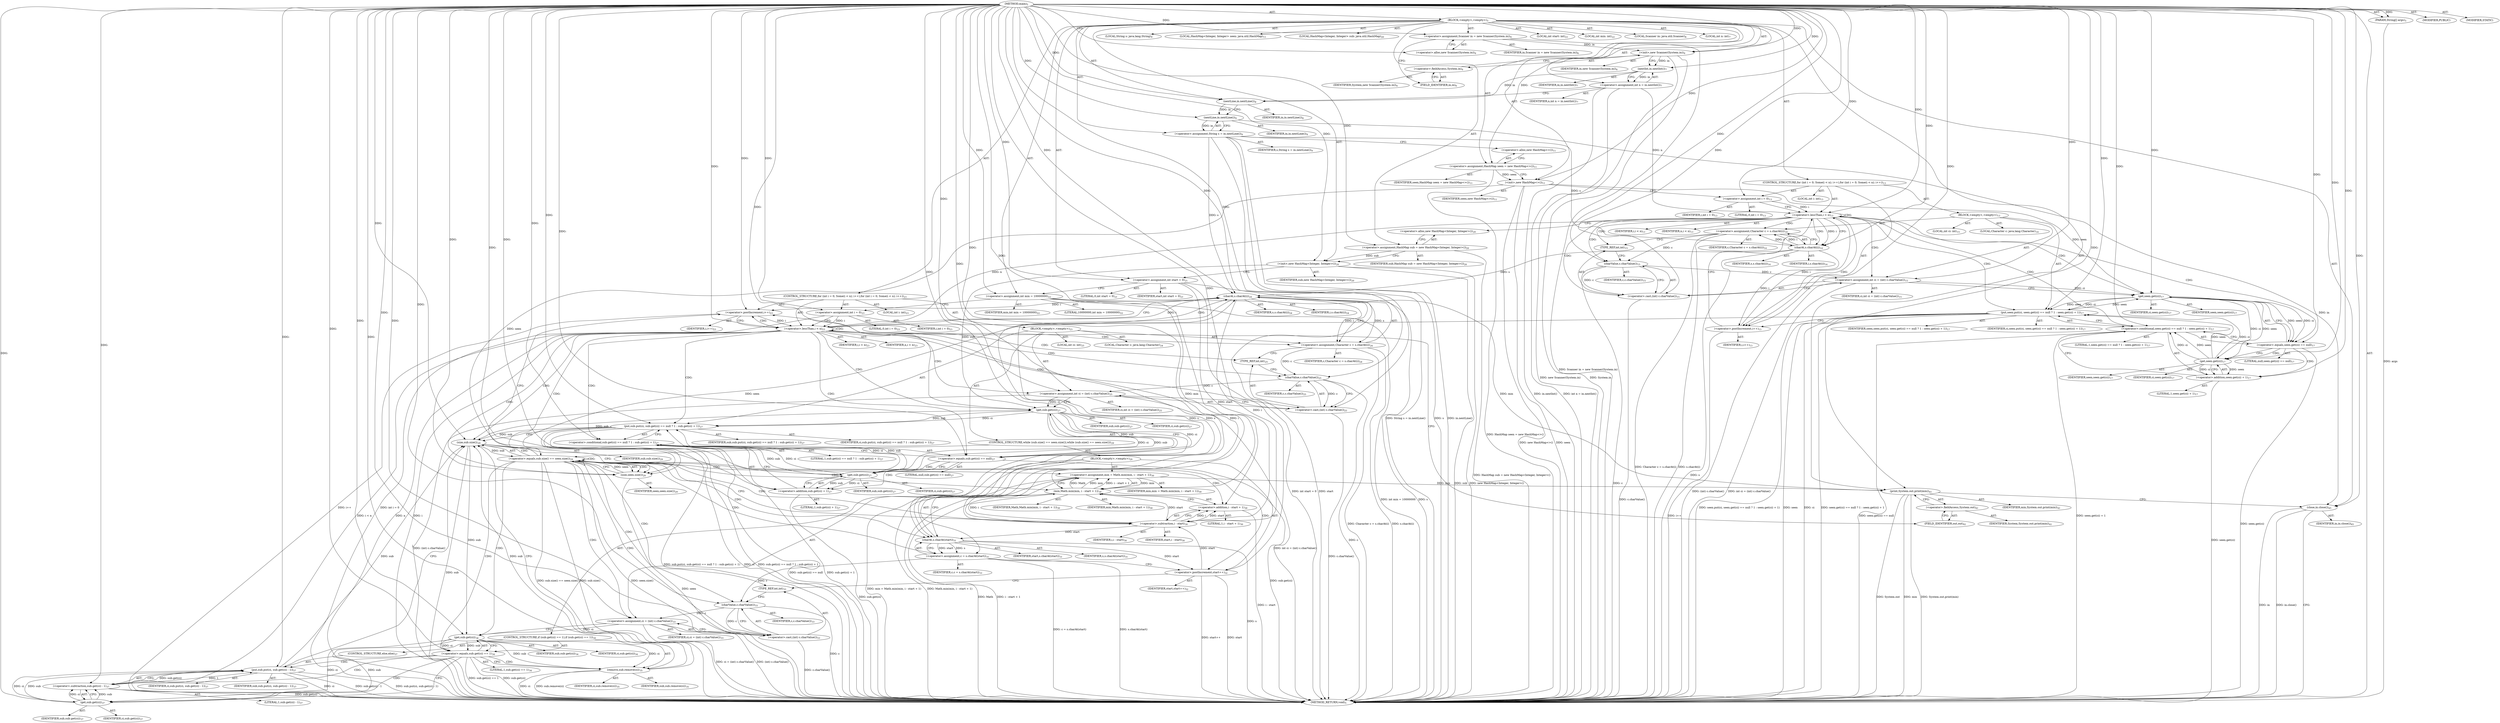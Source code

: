 digraph "main" {  
"23" [label = <(METHOD,main)<SUB>5</SUB>> ]
"24" [label = <(PARAM,String[] args)<SUB>5</SUB>> ]
"25" [label = <(BLOCK,&lt;empty&gt;,&lt;empty&gt;)<SUB>5</SUB>> ]
"4" [label = <(LOCAL,Scanner in: java.util.Scanner)<SUB>6</SUB>> ]
"26" [label = <(&lt;operator&gt;.assignment,Scanner in = new Scanner(System.in))<SUB>6</SUB>> ]
"27" [label = <(IDENTIFIER,in,Scanner in = new Scanner(System.in))<SUB>6</SUB>> ]
"28" [label = <(&lt;operator&gt;.alloc,new Scanner(System.in))<SUB>6</SUB>> ]
"29" [label = <(&lt;init&gt;,new Scanner(System.in))<SUB>6</SUB>> ]
"3" [label = <(IDENTIFIER,in,new Scanner(System.in))<SUB>6</SUB>> ]
"30" [label = <(&lt;operator&gt;.fieldAccess,System.in)<SUB>6</SUB>> ]
"31" [label = <(IDENTIFIER,System,new Scanner(System.in))<SUB>6</SUB>> ]
"32" [label = <(FIELD_IDENTIFIER,in,in)<SUB>6</SUB>> ]
"33" [label = <(LOCAL,int n: int)<SUB>7</SUB>> ]
"34" [label = <(&lt;operator&gt;.assignment,int n = in.nextInt())<SUB>7</SUB>> ]
"35" [label = <(IDENTIFIER,n,int n = in.nextInt())<SUB>7</SUB>> ]
"36" [label = <(nextInt,in.nextInt())<SUB>7</SUB>> ]
"37" [label = <(IDENTIFIER,in,in.nextInt())<SUB>7</SUB>> ]
"38" [label = <(nextLine,in.nextLine())<SUB>8</SUB>> ]
"39" [label = <(IDENTIFIER,in,in.nextLine())<SUB>8</SUB>> ]
"40" [label = <(LOCAL,String s: java.lang.String)<SUB>9</SUB>> ]
"41" [label = <(&lt;operator&gt;.assignment,String s = in.nextLine())<SUB>9</SUB>> ]
"42" [label = <(IDENTIFIER,s,String s = in.nextLine())<SUB>9</SUB>> ]
"43" [label = <(nextLine,in.nextLine())<SUB>9</SUB>> ]
"44" [label = <(IDENTIFIER,in,in.nextLine())<SUB>9</SUB>> ]
"6" [label = <(LOCAL,HashMap&lt;Integer, Integer&gt; seen: java.util.HashMap)<SUB>11</SUB>> ]
"45" [label = <(&lt;operator&gt;.assignment,HashMap seen = new HashMap&lt;&gt;())<SUB>11</SUB>> ]
"46" [label = <(IDENTIFIER,seen,HashMap seen = new HashMap&lt;&gt;())<SUB>11</SUB>> ]
"47" [label = <(&lt;operator&gt;.alloc,new HashMap&lt;&gt;())<SUB>11</SUB>> ]
"48" [label = <(&lt;init&gt;,new HashMap&lt;&gt;())<SUB>11</SUB>> ]
"5" [label = <(IDENTIFIER,seen,new HashMap&lt;&gt;())<SUB>11</SUB>> ]
"49" [label = <(CONTROL_STRUCTURE,for (int i = 0; Some(i &lt; n); i++),for (int i = 0; Some(i &lt; n); i++))<SUB>13</SUB>> ]
"50" [label = <(LOCAL,int i: int)<SUB>13</SUB>> ]
"51" [label = <(&lt;operator&gt;.assignment,int i = 0)<SUB>13</SUB>> ]
"52" [label = <(IDENTIFIER,i,int i = 0)<SUB>13</SUB>> ]
"53" [label = <(LITERAL,0,int i = 0)<SUB>13</SUB>> ]
"54" [label = <(&lt;operator&gt;.lessThan,i &lt; n)<SUB>13</SUB>> ]
"55" [label = <(IDENTIFIER,i,i &lt; n)<SUB>13</SUB>> ]
"56" [label = <(IDENTIFIER,n,i &lt; n)<SUB>13</SUB>> ]
"57" [label = <(&lt;operator&gt;.postIncrement,i++)<SUB>13</SUB>> ]
"58" [label = <(IDENTIFIER,i,i++)<SUB>13</SUB>> ]
"59" [label = <(BLOCK,&lt;empty&gt;,&lt;empty&gt;)<SUB>13</SUB>> ]
"60" [label = <(LOCAL,Character c: java.lang.Character)<SUB>14</SUB>> ]
"61" [label = <(&lt;operator&gt;.assignment,Character c = s.charAt(i))<SUB>14</SUB>> ]
"62" [label = <(IDENTIFIER,c,Character c = s.charAt(i))<SUB>14</SUB>> ]
"63" [label = <(charAt,s.charAt(i))<SUB>14</SUB>> ]
"64" [label = <(IDENTIFIER,s,s.charAt(i))<SUB>14</SUB>> ]
"65" [label = <(IDENTIFIER,i,s.charAt(i))<SUB>14</SUB>> ]
"66" [label = <(LOCAL,int ci: int)<SUB>15</SUB>> ]
"67" [label = <(&lt;operator&gt;.assignment,int ci = (int) c.charValue())<SUB>15</SUB>> ]
"68" [label = <(IDENTIFIER,ci,int ci = (int) c.charValue())<SUB>15</SUB>> ]
"69" [label = <(&lt;operator&gt;.cast,(int) c.charValue())<SUB>15</SUB>> ]
"70" [label = <(TYPE_REF,int,int)<SUB>15</SUB>> ]
"71" [label = <(charValue,c.charValue())<SUB>15</SUB>> ]
"72" [label = <(IDENTIFIER,c,c.charValue())<SUB>15</SUB>> ]
"73" [label = <(put,seen.put(ci, seen.get(ci) == null ? 1 : seen.get(ci) + 1))<SUB>17</SUB>> ]
"74" [label = <(IDENTIFIER,seen,seen.put(ci, seen.get(ci) == null ? 1 : seen.get(ci) + 1))<SUB>17</SUB>> ]
"75" [label = <(IDENTIFIER,ci,seen.put(ci, seen.get(ci) == null ? 1 : seen.get(ci) + 1))<SUB>17</SUB>> ]
"76" [label = <(&lt;operator&gt;.conditional,seen.get(ci) == null ? 1 : seen.get(ci) + 1)<SUB>17</SUB>> ]
"77" [label = <(&lt;operator&gt;.equals,seen.get(ci) == null)<SUB>17</SUB>> ]
"78" [label = <(get,seen.get(ci))<SUB>17</SUB>> ]
"79" [label = <(IDENTIFIER,seen,seen.get(ci))<SUB>17</SUB>> ]
"80" [label = <(IDENTIFIER,ci,seen.get(ci))<SUB>17</SUB>> ]
"81" [label = <(LITERAL,null,seen.get(ci) == null)<SUB>17</SUB>> ]
"82" [label = <(LITERAL,1,seen.get(ci) == null ? 1 : seen.get(ci) + 1)<SUB>17</SUB>> ]
"83" [label = <(&lt;operator&gt;.addition,seen.get(ci) + 1)<SUB>17</SUB>> ]
"84" [label = <(get,seen.get(ci))<SUB>17</SUB>> ]
"85" [label = <(IDENTIFIER,seen,seen.get(ci))<SUB>17</SUB>> ]
"86" [label = <(IDENTIFIER,ci,seen.get(ci))<SUB>17</SUB>> ]
"87" [label = <(LITERAL,1,seen.get(ci) + 1)<SUB>17</SUB>> ]
"8" [label = <(LOCAL,HashMap&lt;Integer, Integer&gt; sub: java.util.HashMap)<SUB>20</SUB>> ]
"88" [label = <(&lt;operator&gt;.assignment,HashMap sub = new HashMap&lt;Integer, Integer&gt;())<SUB>20</SUB>> ]
"89" [label = <(IDENTIFIER,sub,HashMap sub = new HashMap&lt;Integer, Integer&gt;())<SUB>20</SUB>> ]
"90" [label = <(&lt;operator&gt;.alloc,new HashMap&lt;Integer, Integer&gt;())<SUB>20</SUB>> ]
"91" [label = <(&lt;init&gt;,new HashMap&lt;Integer, Integer&gt;())<SUB>20</SUB>> ]
"7" [label = <(IDENTIFIER,sub,new HashMap&lt;Integer, Integer&gt;())<SUB>20</SUB>> ]
"92" [label = <(LOCAL,int start: int)<SUB>21</SUB>> ]
"93" [label = <(&lt;operator&gt;.assignment,int start = 0)<SUB>21</SUB>> ]
"94" [label = <(IDENTIFIER,start,int start = 0)<SUB>21</SUB>> ]
"95" [label = <(LITERAL,0,int start = 0)<SUB>21</SUB>> ]
"96" [label = <(LOCAL,int min: int)<SUB>22</SUB>> ]
"97" [label = <(&lt;operator&gt;.assignment,int min = 10000000)<SUB>22</SUB>> ]
"98" [label = <(IDENTIFIER,min,int min = 10000000)<SUB>22</SUB>> ]
"99" [label = <(LITERAL,10000000,int min = 10000000)<SUB>22</SUB>> ]
"100" [label = <(CONTROL_STRUCTURE,for (int i = 0; Some(i &lt; n); i++),for (int i = 0; Some(i &lt; n); i++))<SUB>23</SUB>> ]
"101" [label = <(LOCAL,int i: int)<SUB>23</SUB>> ]
"102" [label = <(&lt;operator&gt;.assignment,int i = 0)<SUB>23</SUB>> ]
"103" [label = <(IDENTIFIER,i,int i = 0)<SUB>23</SUB>> ]
"104" [label = <(LITERAL,0,int i = 0)<SUB>23</SUB>> ]
"105" [label = <(&lt;operator&gt;.lessThan,i &lt; n)<SUB>23</SUB>> ]
"106" [label = <(IDENTIFIER,i,i &lt; n)<SUB>23</SUB>> ]
"107" [label = <(IDENTIFIER,n,i &lt; n)<SUB>23</SUB>> ]
"108" [label = <(&lt;operator&gt;.postIncrement,i++)<SUB>23</SUB>> ]
"109" [label = <(IDENTIFIER,i,i++)<SUB>23</SUB>> ]
"110" [label = <(BLOCK,&lt;empty&gt;,&lt;empty&gt;)<SUB>23</SUB>> ]
"111" [label = <(LOCAL,Character c: java.lang.Character)<SUB>24</SUB>> ]
"112" [label = <(&lt;operator&gt;.assignment,Character c = s.charAt(i))<SUB>24</SUB>> ]
"113" [label = <(IDENTIFIER,c,Character c = s.charAt(i))<SUB>24</SUB>> ]
"114" [label = <(charAt,s.charAt(i))<SUB>24</SUB>> ]
"115" [label = <(IDENTIFIER,s,s.charAt(i))<SUB>24</SUB>> ]
"116" [label = <(IDENTIFIER,i,s.charAt(i))<SUB>24</SUB>> ]
"117" [label = <(LOCAL,int ci: int)<SUB>25</SUB>> ]
"118" [label = <(&lt;operator&gt;.assignment,int ci = (int) c.charValue())<SUB>25</SUB>> ]
"119" [label = <(IDENTIFIER,ci,int ci = (int) c.charValue())<SUB>25</SUB>> ]
"120" [label = <(&lt;operator&gt;.cast,(int) c.charValue())<SUB>25</SUB>> ]
"121" [label = <(TYPE_REF,int,int)<SUB>25</SUB>> ]
"122" [label = <(charValue,c.charValue())<SUB>25</SUB>> ]
"123" [label = <(IDENTIFIER,c,c.charValue())<SUB>25</SUB>> ]
"124" [label = <(put,sub.put(ci, sub.get(ci) == null ? 1 : sub.get(ci) + 1))<SUB>27</SUB>> ]
"125" [label = <(IDENTIFIER,sub,sub.put(ci, sub.get(ci) == null ? 1 : sub.get(ci) + 1))<SUB>27</SUB>> ]
"126" [label = <(IDENTIFIER,ci,sub.put(ci, sub.get(ci) == null ? 1 : sub.get(ci) + 1))<SUB>27</SUB>> ]
"127" [label = <(&lt;operator&gt;.conditional,sub.get(ci) == null ? 1 : sub.get(ci) + 1)<SUB>27</SUB>> ]
"128" [label = <(&lt;operator&gt;.equals,sub.get(ci) == null)<SUB>27</SUB>> ]
"129" [label = <(get,sub.get(ci))<SUB>27</SUB>> ]
"130" [label = <(IDENTIFIER,sub,sub.get(ci))<SUB>27</SUB>> ]
"131" [label = <(IDENTIFIER,ci,sub.get(ci))<SUB>27</SUB>> ]
"132" [label = <(LITERAL,null,sub.get(ci) == null)<SUB>27</SUB>> ]
"133" [label = <(LITERAL,1,sub.get(ci) == null ? 1 : sub.get(ci) + 1)<SUB>27</SUB>> ]
"134" [label = <(&lt;operator&gt;.addition,sub.get(ci) + 1)<SUB>27</SUB>> ]
"135" [label = <(get,sub.get(ci))<SUB>27</SUB>> ]
"136" [label = <(IDENTIFIER,sub,sub.get(ci))<SUB>27</SUB>> ]
"137" [label = <(IDENTIFIER,ci,sub.get(ci))<SUB>27</SUB>> ]
"138" [label = <(LITERAL,1,sub.get(ci) + 1)<SUB>27</SUB>> ]
"139" [label = <(CONTROL_STRUCTURE,while (sub.size() == seen.size()),while (sub.size() == seen.size()))<SUB>29</SUB>> ]
"140" [label = <(&lt;operator&gt;.equals,sub.size() == seen.size())<SUB>29</SUB>> ]
"141" [label = <(size,sub.size())<SUB>29</SUB>> ]
"142" [label = <(IDENTIFIER,sub,sub.size())<SUB>29</SUB>> ]
"143" [label = <(size,seen.size())<SUB>29</SUB>> ]
"144" [label = <(IDENTIFIER,seen,seen.size())<SUB>29</SUB>> ]
"145" [label = <(BLOCK,&lt;empty&gt;,&lt;empty&gt;)<SUB>29</SUB>> ]
"146" [label = <(&lt;operator&gt;.assignment,min = Math.min(min, i - start + 1))<SUB>30</SUB>> ]
"147" [label = <(IDENTIFIER,min,min = Math.min(min, i - start + 1))<SUB>30</SUB>> ]
"148" [label = <(min,Math.min(min, i - start + 1))<SUB>30</SUB>> ]
"149" [label = <(IDENTIFIER,Math,Math.min(min, i - start + 1))<SUB>30</SUB>> ]
"150" [label = <(IDENTIFIER,min,Math.min(min, i - start + 1))<SUB>30</SUB>> ]
"151" [label = <(&lt;operator&gt;.addition,i - start + 1)<SUB>30</SUB>> ]
"152" [label = <(&lt;operator&gt;.subtraction,i - start)<SUB>30</SUB>> ]
"153" [label = <(IDENTIFIER,i,i - start)<SUB>30</SUB>> ]
"154" [label = <(IDENTIFIER,start,i - start)<SUB>30</SUB>> ]
"155" [label = <(LITERAL,1,i - start + 1)<SUB>30</SUB>> ]
"156" [label = <(&lt;operator&gt;.assignment,c = s.charAt(start))<SUB>31</SUB>> ]
"157" [label = <(IDENTIFIER,c,c = s.charAt(start))<SUB>31</SUB>> ]
"158" [label = <(charAt,s.charAt(start))<SUB>31</SUB>> ]
"159" [label = <(IDENTIFIER,s,s.charAt(start))<SUB>31</SUB>> ]
"160" [label = <(IDENTIFIER,start,s.charAt(start))<SUB>31</SUB>> ]
"161" [label = <(&lt;operator&gt;.postIncrement,start++)<SUB>32</SUB>> ]
"162" [label = <(IDENTIFIER,start,start++)<SUB>32</SUB>> ]
"163" [label = <(&lt;operator&gt;.assignment,ci = (int) c.charValue())<SUB>33</SUB>> ]
"164" [label = <(IDENTIFIER,ci,ci = (int) c.charValue())<SUB>33</SUB>> ]
"165" [label = <(&lt;operator&gt;.cast,(int) c.charValue())<SUB>33</SUB>> ]
"166" [label = <(TYPE_REF,int,int)<SUB>33</SUB>> ]
"167" [label = <(charValue,c.charValue())<SUB>33</SUB>> ]
"168" [label = <(IDENTIFIER,c,c.charValue())<SUB>33</SUB>> ]
"169" [label = <(CONTROL_STRUCTURE,if (sub.get(ci) == 1),if (sub.get(ci) == 1))<SUB>34</SUB>> ]
"170" [label = <(&lt;operator&gt;.equals,sub.get(ci) == 1)<SUB>34</SUB>> ]
"171" [label = <(get,sub.get(ci))<SUB>34</SUB>> ]
"172" [label = <(IDENTIFIER,sub,sub.get(ci))<SUB>34</SUB>> ]
"173" [label = <(IDENTIFIER,ci,sub.get(ci))<SUB>34</SUB>> ]
"174" [label = <(LITERAL,1,sub.get(ci) == 1)<SUB>34</SUB>> ]
"175" [label = <(remove,sub.remove(ci))<SUB>35</SUB>> ]
"176" [label = <(IDENTIFIER,sub,sub.remove(ci))<SUB>35</SUB>> ]
"177" [label = <(IDENTIFIER,ci,sub.remove(ci))<SUB>35</SUB>> ]
"178" [label = <(CONTROL_STRUCTURE,else,else)<SUB>37</SUB>> ]
"179" [label = <(put,sub.put(ci, sub.get(ci) - 1))<SUB>37</SUB>> ]
"180" [label = <(IDENTIFIER,sub,sub.put(ci, sub.get(ci) - 1))<SUB>37</SUB>> ]
"181" [label = <(IDENTIFIER,ci,sub.put(ci, sub.get(ci) - 1))<SUB>37</SUB>> ]
"182" [label = <(&lt;operator&gt;.subtraction,sub.get(ci) - 1)<SUB>37</SUB>> ]
"183" [label = <(get,sub.get(ci))<SUB>37</SUB>> ]
"184" [label = <(IDENTIFIER,sub,sub.get(ci))<SUB>37</SUB>> ]
"185" [label = <(IDENTIFIER,ci,sub.get(ci))<SUB>37</SUB>> ]
"186" [label = <(LITERAL,1,sub.get(ci) - 1)<SUB>37</SUB>> ]
"187" [label = <(print,System.out.print(min))<SUB>41</SUB>> ]
"188" [label = <(&lt;operator&gt;.fieldAccess,System.out)<SUB>41</SUB>> ]
"189" [label = <(IDENTIFIER,System,System.out.print(min))<SUB>41</SUB>> ]
"190" [label = <(FIELD_IDENTIFIER,out,out)<SUB>41</SUB>> ]
"191" [label = <(IDENTIFIER,min,System.out.print(min))<SUB>41</SUB>> ]
"192" [label = <(close,in.close())<SUB>45</SUB>> ]
"193" [label = <(IDENTIFIER,in,in.close())<SUB>45</SUB>> ]
"194" [label = <(MODIFIER,PUBLIC)> ]
"195" [label = <(MODIFIER,STATIC)> ]
"196" [label = <(METHOD_RETURN,void)<SUB>5</SUB>> ]
  "23" -> "24"  [ label = "AST: "] 
  "23" -> "25"  [ label = "AST: "] 
  "23" -> "194"  [ label = "AST: "] 
  "23" -> "195"  [ label = "AST: "] 
  "23" -> "196"  [ label = "AST: "] 
  "25" -> "4"  [ label = "AST: "] 
  "25" -> "26"  [ label = "AST: "] 
  "25" -> "29"  [ label = "AST: "] 
  "25" -> "33"  [ label = "AST: "] 
  "25" -> "34"  [ label = "AST: "] 
  "25" -> "38"  [ label = "AST: "] 
  "25" -> "40"  [ label = "AST: "] 
  "25" -> "41"  [ label = "AST: "] 
  "25" -> "6"  [ label = "AST: "] 
  "25" -> "45"  [ label = "AST: "] 
  "25" -> "48"  [ label = "AST: "] 
  "25" -> "49"  [ label = "AST: "] 
  "25" -> "8"  [ label = "AST: "] 
  "25" -> "88"  [ label = "AST: "] 
  "25" -> "91"  [ label = "AST: "] 
  "25" -> "92"  [ label = "AST: "] 
  "25" -> "93"  [ label = "AST: "] 
  "25" -> "96"  [ label = "AST: "] 
  "25" -> "97"  [ label = "AST: "] 
  "25" -> "100"  [ label = "AST: "] 
  "25" -> "187"  [ label = "AST: "] 
  "25" -> "192"  [ label = "AST: "] 
  "26" -> "27"  [ label = "AST: "] 
  "26" -> "28"  [ label = "AST: "] 
  "29" -> "3"  [ label = "AST: "] 
  "29" -> "30"  [ label = "AST: "] 
  "30" -> "31"  [ label = "AST: "] 
  "30" -> "32"  [ label = "AST: "] 
  "34" -> "35"  [ label = "AST: "] 
  "34" -> "36"  [ label = "AST: "] 
  "36" -> "37"  [ label = "AST: "] 
  "38" -> "39"  [ label = "AST: "] 
  "41" -> "42"  [ label = "AST: "] 
  "41" -> "43"  [ label = "AST: "] 
  "43" -> "44"  [ label = "AST: "] 
  "45" -> "46"  [ label = "AST: "] 
  "45" -> "47"  [ label = "AST: "] 
  "48" -> "5"  [ label = "AST: "] 
  "49" -> "50"  [ label = "AST: "] 
  "49" -> "51"  [ label = "AST: "] 
  "49" -> "54"  [ label = "AST: "] 
  "49" -> "57"  [ label = "AST: "] 
  "49" -> "59"  [ label = "AST: "] 
  "51" -> "52"  [ label = "AST: "] 
  "51" -> "53"  [ label = "AST: "] 
  "54" -> "55"  [ label = "AST: "] 
  "54" -> "56"  [ label = "AST: "] 
  "57" -> "58"  [ label = "AST: "] 
  "59" -> "60"  [ label = "AST: "] 
  "59" -> "61"  [ label = "AST: "] 
  "59" -> "66"  [ label = "AST: "] 
  "59" -> "67"  [ label = "AST: "] 
  "59" -> "73"  [ label = "AST: "] 
  "61" -> "62"  [ label = "AST: "] 
  "61" -> "63"  [ label = "AST: "] 
  "63" -> "64"  [ label = "AST: "] 
  "63" -> "65"  [ label = "AST: "] 
  "67" -> "68"  [ label = "AST: "] 
  "67" -> "69"  [ label = "AST: "] 
  "69" -> "70"  [ label = "AST: "] 
  "69" -> "71"  [ label = "AST: "] 
  "71" -> "72"  [ label = "AST: "] 
  "73" -> "74"  [ label = "AST: "] 
  "73" -> "75"  [ label = "AST: "] 
  "73" -> "76"  [ label = "AST: "] 
  "76" -> "77"  [ label = "AST: "] 
  "76" -> "82"  [ label = "AST: "] 
  "76" -> "83"  [ label = "AST: "] 
  "77" -> "78"  [ label = "AST: "] 
  "77" -> "81"  [ label = "AST: "] 
  "78" -> "79"  [ label = "AST: "] 
  "78" -> "80"  [ label = "AST: "] 
  "83" -> "84"  [ label = "AST: "] 
  "83" -> "87"  [ label = "AST: "] 
  "84" -> "85"  [ label = "AST: "] 
  "84" -> "86"  [ label = "AST: "] 
  "88" -> "89"  [ label = "AST: "] 
  "88" -> "90"  [ label = "AST: "] 
  "91" -> "7"  [ label = "AST: "] 
  "93" -> "94"  [ label = "AST: "] 
  "93" -> "95"  [ label = "AST: "] 
  "97" -> "98"  [ label = "AST: "] 
  "97" -> "99"  [ label = "AST: "] 
  "100" -> "101"  [ label = "AST: "] 
  "100" -> "102"  [ label = "AST: "] 
  "100" -> "105"  [ label = "AST: "] 
  "100" -> "108"  [ label = "AST: "] 
  "100" -> "110"  [ label = "AST: "] 
  "102" -> "103"  [ label = "AST: "] 
  "102" -> "104"  [ label = "AST: "] 
  "105" -> "106"  [ label = "AST: "] 
  "105" -> "107"  [ label = "AST: "] 
  "108" -> "109"  [ label = "AST: "] 
  "110" -> "111"  [ label = "AST: "] 
  "110" -> "112"  [ label = "AST: "] 
  "110" -> "117"  [ label = "AST: "] 
  "110" -> "118"  [ label = "AST: "] 
  "110" -> "124"  [ label = "AST: "] 
  "110" -> "139"  [ label = "AST: "] 
  "112" -> "113"  [ label = "AST: "] 
  "112" -> "114"  [ label = "AST: "] 
  "114" -> "115"  [ label = "AST: "] 
  "114" -> "116"  [ label = "AST: "] 
  "118" -> "119"  [ label = "AST: "] 
  "118" -> "120"  [ label = "AST: "] 
  "120" -> "121"  [ label = "AST: "] 
  "120" -> "122"  [ label = "AST: "] 
  "122" -> "123"  [ label = "AST: "] 
  "124" -> "125"  [ label = "AST: "] 
  "124" -> "126"  [ label = "AST: "] 
  "124" -> "127"  [ label = "AST: "] 
  "127" -> "128"  [ label = "AST: "] 
  "127" -> "133"  [ label = "AST: "] 
  "127" -> "134"  [ label = "AST: "] 
  "128" -> "129"  [ label = "AST: "] 
  "128" -> "132"  [ label = "AST: "] 
  "129" -> "130"  [ label = "AST: "] 
  "129" -> "131"  [ label = "AST: "] 
  "134" -> "135"  [ label = "AST: "] 
  "134" -> "138"  [ label = "AST: "] 
  "135" -> "136"  [ label = "AST: "] 
  "135" -> "137"  [ label = "AST: "] 
  "139" -> "140"  [ label = "AST: "] 
  "139" -> "145"  [ label = "AST: "] 
  "140" -> "141"  [ label = "AST: "] 
  "140" -> "143"  [ label = "AST: "] 
  "141" -> "142"  [ label = "AST: "] 
  "143" -> "144"  [ label = "AST: "] 
  "145" -> "146"  [ label = "AST: "] 
  "145" -> "156"  [ label = "AST: "] 
  "145" -> "161"  [ label = "AST: "] 
  "145" -> "163"  [ label = "AST: "] 
  "145" -> "169"  [ label = "AST: "] 
  "146" -> "147"  [ label = "AST: "] 
  "146" -> "148"  [ label = "AST: "] 
  "148" -> "149"  [ label = "AST: "] 
  "148" -> "150"  [ label = "AST: "] 
  "148" -> "151"  [ label = "AST: "] 
  "151" -> "152"  [ label = "AST: "] 
  "151" -> "155"  [ label = "AST: "] 
  "152" -> "153"  [ label = "AST: "] 
  "152" -> "154"  [ label = "AST: "] 
  "156" -> "157"  [ label = "AST: "] 
  "156" -> "158"  [ label = "AST: "] 
  "158" -> "159"  [ label = "AST: "] 
  "158" -> "160"  [ label = "AST: "] 
  "161" -> "162"  [ label = "AST: "] 
  "163" -> "164"  [ label = "AST: "] 
  "163" -> "165"  [ label = "AST: "] 
  "165" -> "166"  [ label = "AST: "] 
  "165" -> "167"  [ label = "AST: "] 
  "167" -> "168"  [ label = "AST: "] 
  "169" -> "170"  [ label = "AST: "] 
  "169" -> "175"  [ label = "AST: "] 
  "169" -> "178"  [ label = "AST: "] 
  "170" -> "171"  [ label = "AST: "] 
  "170" -> "174"  [ label = "AST: "] 
  "171" -> "172"  [ label = "AST: "] 
  "171" -> "173"  [ label = "AST: "] 
  "175" -> "176"  [ label = "AST: "] 
  "175" -> "177"  [ label = "AST: "] 
  "178" -> "179"  [ label = "AST: "] 
  "179" -> "180"  [ label = "AST: "] 
  "179" -> "181"  [ label = "AST: "] 
  "179" -> "182"  [ label = "AST: "] 
  "182" -> "183"  [ label = "AST: "] 
  "182" -> "186"  [ label = "AST: "] 
  "183" -> "184"  [ label = "AST: "] 
  "183" -> "185"  [ label = "AST: "] 
  "187" -> "188"  [ label = "AST: "] 
  "187" -> "191"  [ label = "AST: "] 
  "188" -> "189"  [ label = "AST: "] 
  "188" -> "190"  [ label = "AST: "] 
  "192" -> "193"  [ label = "AST: "] 
  "26" -> "32"  [ label = "CFG: "] 
  "29" -> "36"  [ label = "CFG: "] 
  "34" -> "38"  [ label = "CFG: "] 
  "38" -> "43"  [ label = "CFG: "] 
  "41" -> "47"  [ label = "CFG: "] 
  "45" -> "48"  [ label = "CFG: "] 
  "48" -> "51"  [ label = "CFG: "] 
  "88" -> "91"  [ label = "CFG: "] 
  "91" -> "93"  [ label = "CFG: "] 
  "93" -> "97"  [ label = "CFG: "] 
  "97" -> "102"  [ label = "CFG: "] 
  "187" -> "192"  [ label = "CFG: "] 
  "192" -> "196"  [ label = "CFG: "] 
  "28" -> "26"  [ label = "CFG: "] 
  "30" -> "29"  [ label = "CFG: "] 
  "36" -> "34"  [ label = "CFG: "] 
  "43" -> "41"  [ label = "CFG: "] 
  "47" -> "45"  [ label = "CFG: "] 
  "51" -> "54"  [ label = "CFG: "] 
  "54" -> "63"  [ label = "CFG: "] 
  "54" -> "90"  [ label = "CFG: "] 
  "57" -> "54"  [ label = "CFG: "] 
  "90" -> "88"  [ label = "CFG: "] 
  "102" -> "105"  [ label = "CFG: "] 
  "105" -> "114"  [ label = "CFG: "] 
  "105" -> "190"  [ label = "CFG: "] 
  "108" -> "105"  [ label = "CFG: "] 
  "188" -> "187"  [ label = "CFG: "] 
  "32" -> "30"  [ label = "CFG: "] 
  "61" -> "70"  [ label = "CFG: "] 
  "67" -> "78"  [ label = "CFG: "] 
  "73" -> "57"  [ label = "CFG: "] 
  "112" -> "121"  [ label = "CFG: "] 
  "118" -> "129"  [ label = "CFG: "] 
  "124" -> "141"  [ label = "CFG: "] 
  "190" -> "188"  [ label = "CFG: "] 
  "63" -> "61"  [ label = "CFG: "] 
  "69" -> "67"  [ label = "CFG: "] 
  "76" -> "73"  [ label = "CFG: "] 
  "114" -> "112"  [ label = "CFG: "] 
  "120" -> "118"  [ label = "CFG: "] 
  "127" -> "124"  [ label = "CFG: "] 
  "140" -> "152"  [ label = "CFG: "] 
  "140" -> "108"  [ label = "CFG: "] 
  "70" -> "71"  [ label = "CFG: "] 
  "71" -> "69"  [ label = "CFG: "] 
  "77" -> "76"  [ label = "CFG: "] 
  "77" -> "84"  [ label = "CFG: "] 
  "83" -> "76"  [ label = "CFG: "] 
  "121" -> "122"  [ label = "CFG: "] 
  "122" -> "120"  [ label = "CFG: "] 
  "128" -> "127"  [ label = "CFG: "] 
  "128" -> "135"  [ label = "CFG: "] 
  "134" -> "127"  [ label = "CFG: "] 
  "141" -> "143"  [ label = "CFG: "] 
  "143" -> "140"  [ label = "CFG: "] 
  "146" -> "158"  [ label = "CFG: "] 
  "156" -> "161"  [ label = "CFG: "] 
  "161" -> "166"  [ label = "CFG: "] 
  "163" -> "171"  [ label = "CFG: "] 
  "78" -> "77"  [ label = "CFG: "] 
  "84" -> "83"  [ label = "CFG: "] 
  "129" -> "128"  [ label = "CFG: "] 
  "135" -> "134"  [ label = "CFG: "] 
  "148" -> "146"  [ label = "CFG: "] 
  "158" -> "156"  [ label = "CFG: "] 
  "165" -> "163"  [ label = "CFG: "] 
  "170" -> "175"  [ label = "CFG: "] 
  "170" -> "183"  [ label = "CFG: "] 
  "175" -> "141"  [ label = "CFG: "] 
  "151" -> "148"  [ label = "CFG: "] 
  "166" -> "167"  [ label = "CFG: "] 
  "167" -> "165"  [ label = "CFG: "] 
  "171" -> "170"  [ label = "CFG: "] 
  "179" -> "141"  [ label = "CFG: "] 
  "152" -> "151"  [ label = "CFG: "] 
  "182" -> "179"  [ label = "CFG: "] 
  "183" -> "182"  [ label = "CFG: "] 
  "23" -> "28"  [ label = "CFG: "] 
  "24" -> "196"  [ label = "DDG: args"] 
  "26" -> "196"  [ label = "DDG: Scanner in = new Scanner(System.in)"] 
  "29" -> "196"  [ label = "DDG: System.in"] 
  "29" -> "196"  [ label = "DDG: new Scanner(System.in)"] 
  "34" -> "196"  [ label = "DDG: in.nextInt()"] 
  "34" -> "196"  [ label = "DDG: int n = in.nextInt()"] 
  "41" -> "196"  [ label = "DDG: s"] 
  "41" -> "196"  [ label = "DDG: in.nextLine()"] 
  "41" -> "196"  [ label = "DDG: String s = in.nextLine()"] 
  "45" -> "196"  [ label = "DDG: HashMap seen = new HashMap&lt;&gt;()"] 
  "48" -> "196"  [ label = "DDG: seen"] 
  "48" -> "196"  [ label = "DDG: new HashMap&lt;&gt;()"] 
  "88" -> "196"  [ label = "DDG: HashMap sub = new HashMap&lt;Integer, Integer&gt;()"] 
  "91" -> "196"  [ label = "DDG: sub"] 
  "91" -> "196"  [ label = "DDG: new HashMap&lt;Integer, Integer&gt;()"] 
  "93" -> "196"  [ label = "DDG: start"] 
  "93" -> "196"  [ label = "DDG: int start = 0"] 
  "97" -> "196"  [ label = "DDG: int min = 10000000"] 
  "102" -> "196"  [ label = "DDG: int i = 0"] 
  "105" -> "196"  [ label = "DDG: i"] 
  "105" -> "196"  [ label = "DDG: n"] 
  "105" -> "196"  [ label = "DDG: i &lt; n"] 
  "187" -> "196"  [ label = "DDG: System.out"] 
  "187" -> "196"  [ label = "DDG: min"] 
  "187" -> "196"  [ label = "DDG: System.out.print(min)"] 
  "192" -> "196"  [ label = "DDG: in"] 
  "192" -> "196"  [ label = "DDG: in.close()"] 
  "114" -> "196"  [ label = "DDG: s"] 
  "112" -> "196"  [ label = "DDG: s.charAt(i)"] 
  "112" -> "196"  [ label = "DDG: Character c = s.charAt(i)"] 
  "122" -> "196"  [ label = "DDG: c"] 
  "120" -> "196"  [ label = "DDG: c.charValue()"] 
  "118" -> "196"  [ label = "DDG: (int) c.charValue()"] 
  "118" -> "196"  [ label = "DDG: int ci = (int) c.charValue()"] 
  "124" -> "196"  [ label = "DDG: ci"] 
  "128" -> "196"  [ label = "DDG: sub.get(ci)"] 
  "127" -> "196"  [ label = "DDG: sub.get(ci) == null"] 
  "134" -> "196"  [ label = "DDG: sub.get(ci)"] 
  "127" -> "196"  [ label = "DDG: sub.get(ci) + 1"] 
  "124" -> "196"  [ label = "DDG: sub.get(ci) == null ? 1 : sub.get(ci) + 1"] 
  "124" -> "196"  [ label = "DDG: sub.put(ci, sub.get(ci) == null ? 1 : sub.get(ci) + 1)"] 
  "141" -> "196"  [ label = "DDG: sub"] 
  "140" -> "196"  [ label = "DDG: sub.size()"] 
  "143" -> "196"  [ label = "DDG: seen"] 
  "140" -> "196"  [ label = "DDG: seen.size()"] 
  "140" -> "196"  [ label = "DDG: sub.size() == seen.size()"] 
  "108" -> "196"  [ label = "DDG: i++"] 
  "151" -> "196"  [ label = "DDG: i - start"] 
  "148" -> "196"  [ label = "DDG: i - start + 1"] 
  "146" -> "196"  [ label = "DDG: Math.min(min, i - start + 1)"] 
  "146" -> "196"  [ label = "DDG: min = Math.min(min, i - start + 1)"] 
  "158" -> "196"  [ label = "DDG: s"] 
  "156" -> "196"  [ label = "DDG: s.charAt(start)"] 
  "156" -> "196"  [ label = "DDG: c = s.charAt(start)"] 
  "161" -> "196"  [ label = "DDG: start"] 
  "161" -> "196"  [ label = "DDG: start++"] 
  "167" -> "196"  [ label = "DDG: c"] 
  "165" -> "196"  [ label = "DDG: c.charValue()"] 
  "163" -> "196"  [ label = "DDG: (int) c.charValue()"] 
  "163" -> "196"  [ label = "DDG: ci = (int) c.charValue()"] 
  "170" -> "196"  [ label = "DDG: sub.get(ci)"] 
  "170" -> "196"  [ label = "DDG: sub.get(ci) == 1"] 
  "179" -> "196"  [ label = "DDG: ci"] 
  "182" -> "196"  [ label = "DDG: sub.get(ci)"] 
  "179" -> "196"  [ label = "DDG: sub.get(ci) - 1"] 
  "179" -> "196"  [ label = "DDG: sub.put(ci, sub.get(ci) - 1)"] 
  "175" -> "196"  [ label = "DDG: ci"] 
  "175" -> "196"  [ label = "DDG: sub.remove(ci)"] 
  "63" -> "196"  [ label = "DDG: s"] 
  "61" -> "196"  [ label = "DDG: s.charAt(i)"] 
  "61" -> "196"  [ label = "DDG: Character c = s.charAt(i)"] 
  "71" -> "196"  [ label = "DDG: c"] 
  "69" -> "196"  [ label = "DDG: c.charValue()"] 
  "67" -> "196"  [ label = "DDG: (int) c.charValue()"] 
  "67" -> "196"  [ label = "DDG: int ci = (int) c.charValue()"] 
  "73" -> "196"  [ label = "DDG: seen"] 
  "73" -> "196"  [ label = "DDG: ci"] 
  "77" -> "196"  [ label = "DDG: seen.get(ci)"] 
  "76" -> "196"  [ label = "DDG: seen.get(ci) == null"] 
  "83" -> "196"  [ label = "DDG: seen.get(ci)"] 
  "76" -> "196"  [ label = "DDG: seen.get(ci) + 1"] 
  "73" -> "196"  [ label = "DDG: seen.get(ci) == null ? 1 : seen.get(ci) + 1"] 
  "73" -> "196"  [ label = "DDG: seen.put(ci, seen.get(ci) == null ? 1 : seen.get(ci) + 1)"] 
  "57" -> "196"  [ label = "DDG: i++"] 
  "148" -> "196"  [ label = "DDG: Math"] 
  "23" -> "24"  [ label = "DDG: "] 
  "23" -> "26"  [ label = "DDG: "] 
  "36" -> "34"  [ label = "DDG: in"] 
  "43" -> "41"  [ label = "DDG: in"] 
  "23" -> "45"  [ label = "DDG: "] 
  "23" -> "88"  [ label = "DDG: "] 
  "23" -> "93"  [ label = "DDG: "] 
  "23" -> "97"  [ label = "DDG: "] 
  "26" -> "29"  [ label = "DDG: in"] 
  "23" -> "29"  [ label = "DDG: "] 
  "36" -> "38"  [ label = "DDG: in"] 
  "23" -> "38"  [ label = "DDG: "] 
  "45" -> "48"  [ label = "DDG: seen"] 
  "23" -> "48"  [ label = "DDG: "] 
  "23" -> "51"  [ label = "DDG: "] 
  "88" -> "91"  [ label = "DDG: sub"] 
  "23" -> "91"  [ label = "DDG: "] 
  "23" -> "102"  [ label = "DDG: "] 
  "97" -> "187"  [ label = "DDG: min"] 
  "146" -> "187"  [ label = "DDG: min"] 
  "23" -> "187"  [ label = "DDG: "] 
  "43" -> "192"  [ label = "DDG: in"] 
  "23" -> "192"  [ label = "DDG: "] 
  "29" -> "36"  [ label = "DDG: in"] 
  "23" -> "36"  [ label = "DDG: "] 
  "38" -> "43"  [ label = "DDG: in"] 
  "23" -> "43"  [ label = "DDG: "] 
  "51" -> "54"  [ label = "DDG: i"] 
  "57" -> "54"  [ label = "DDG: i"] 
  "23" -> "54"  [ label = "DDG: "] 
  "34" -> "54"  [ label = "DDG: n"] 
  "63" -> "57"  [ label = "DDG: i"] 
  "23" -> "57"  [ label = "DDG: "] 
  "63" -> "61"  [ label = "DDG: s"] 
  "63" -> "61"  [ label = "DDG: i"] 
  "23" -> "67"  [ label = "DDG: "] 
  "71" -> "67"  [ label = "DDG: c"] 
  "102" -> "105"  [ label = "DDG: i"] 
  "108" -> "105"  [ label = "DDG: i"] 
  "23" -> "105"  [ label = "DDG: "] 
  "54" -> "105"  [ label = "DDG: n"] 
  "114" -> "108"  [ label = "DDG: i"] 
  "152" -> "108"  [ label = "DDG: i"] 
  "23" -> "108"  [ label = "DDG: "] 
  "114" -> "112"  [ label = "DDG: s"] 
  "114" -> "112"  [ label = "DDG: i"] 
  "23" -> "118"  [ label = "DDG: "] 
  "122" -> "118"  [ label = "DDG: c"] 
  "78" -> "73"  [ label = "DDG: seen"] 
  "84" -> "73"  [ label = "DDG: seen"] 
  "23" -> "73"  [ label = "DDG: "] 
  "78" -> "73"  [ label = "DDG: ci"] 
  "84" -> "73"  [ label = "DDG: ci"] 
  "129" -> "124"  [ label = "DDG: sub"] 
  "135" -> "124"  [ label = "DDG: sub"] 
  "23" -> "124"  [ label = "DDG: "] 
  "129" -> "124"  [ label = "DDG: ci"] 
  "135" -> "124"  [ label = "DDG: ci"] 
  "41" -> "63"  [ label = "DDG: s"] 
  "23" -> "63"  [ label = "DDG: "] 
  "54" -> "63"  [ label = "DDG: i"] 
  "23" -> "69"  [ label = "DDG: "] 
  "71" -> "69"  [ label = "DDG: c"] 
  "23" -> "76"  [ label = "DDG: "] 
  "84" -> "76"  [ label = "DDG: seen"] 
  "84" -> "76"  [ label = "DDG: ci"] 
  "41" -> "114"  [ label = "DDG: s"] 
  "158" -> "114"  [ label = "DDG: s"] 
  "63" -> "114"  [ label = "DDG: s"] 
  "23" -> "114"  [ label = "DDG: "] 
  "105" -> "114"  [ label = "DDG: i"] 
  "23" -> "120"  [ label = "DDG: "] 
  "122" -> "120"  [ label = "DDG: c"] 
  "23" -> "127"  [ label = "DDG: "] 
  "135" -> "127"  [ label = "DDG: sub"] 
  "135" -> "127"  [ label = "DDG: ci"] 
  "141" -> "140"  [ label = "DDG: sub"] 
  "143" -> "140"  [ label = "DDG: seen"] 
  "148" -> "146"  [ label = "DDG: Math"] 
  "148" -> "146"  [ label = "DDG: min"] 
  "148" -> "146"  [ label = "DDG: i - start + 1"] 
  "158" -> "156"  [ label = "DDG: s"] 
  "158" -> "156"  [ label = "DDG: start"] 
  "23" -> "163"  [ label = "DDG: "] 
  "167" -> "163"  [ label = "DDG: c"] 
  "61" -> "71"  [ label = "DDG: c"] 
  "23" -> "71"  [ label = "DDG: "] 
  "78" -> "77"  [ label = "DDG: seen"] 
  "78" -> "77"  [ label = "DDG: ci"] 
  "23" -> "77"  [ label = "DDG: "] 
  "84" -> "83"  [ label = "DDG: seen"] 
  "84" -> "83"  [ label = "DDG: ci"] 
  "23" -> "83"  [ label = "DDG: "] 
  "112" -> "122"  [ label = "DDG: c"] 
  "23" -> "122"  [ label = "DDG: "] 
  "129" -> "128"  [ label = "DDG: sub"] 
  "129" -> "128"  [ label = "DDG: ci"] 
  "23" -> "128"  [ label = "DDG: "] 
  "135" -> "134"  [ label = "DDG: sub"] 
  "135" -> "134"  [ label = "DDG: ci"] 
  "23" -> "134"  [ label = "DDG: "] 
  "124" -> "141"  [ label = "DDG: sub"] 
  "179" -> "141"  [ label = "DDG: sub"] 
  "175" -> "141"  [ label = "DDG: sub"] 
  "23" -> "141"  [ label = "DDG: "] 
  "48" -> "143"  [ label = "DDG: seen"] 
  "73" -> "143"  [ label = "DDG: seen"] 
  "23" -> "143"  [ label = "DDG: "] 
  "158" -> "161"  [ label = "DDG: start"] 
  "23" -> "161"  [ label = "DDG: "] 
  "48" -> "78"  [ label = "DDG: seen"] 
  "73" -> "78"  [ label = "DDG: seen"] 
  "23" -> "78"  [ label = "DDG: "] 
  "67" -> "78"  [ label = "DDG: ci"] 
  "78" -> "84"  [ label = "DDG: seen"] 
  "23" -> "84"  [ label = "DDG: "] 
  "78" -> "84"  [ label = "DDG: ci"] 
  "91" -> "129"  [ label = "DDG: sub"] 
  "141" -> "129"  [ label = "DDG: sub"] 
  "23" -> "129"  [ label = "DDG: "] 
  "118" -> "129"  [ label = "DDG: ci"] 
  "129" -> "135"  [ label = "DDG: sub"] 
  "23" -> "135"  [ label = "DDG: "] 
  "129" -> "135"  [ label = "DDG: ci"] 
  "23" -> "148"  [ label = "DDG: "] 
  "97" -> "148"  [ label = "DDG: min"] 
  "146" -> "148"  [ label = "DDG: min"] 
  "152" -> "148"  [ label = "DDG: i"] 
  "152" -> "148"  [ label = "DDG: start"] 
  "114" -> "158"  [ label = "DDG: s"] 
  "23" -> "158"  [ label = "DDG: "] 
  "152" -> "158"  [ label = "DDG: start"] 
  "23" -> "165"  [ label = "DDG: "] 
  "167" -> "165"  [ label = "DDG: c"] 
  "171" -> "170"  [ label = "DDG: sub"] 
  "171" -> "170"  [ label = "DDG: ci"] 
  "23" -> "170"  [ label = "DDG: "] 
  "171" -> "175"  [ label = "DDG: sub"] 
  "23" -> "175"  [ label = "DDG: "] 
  "171" -> "175"  [ label = "DDG: ci"] 
  "152" -> "151"  [ label = "DDG: i"] 
  "152" -> "151"  [ label = "DDG: start"] 
  "23" -> "151"  [ label = "DDG: "] 
  "156" -> "167"  [ label = "DDG: c"] 
  "23" -> "167"  [ label = "DDG: "] 
  "141" -> "171"  [ label = "DDG: sub"] 
  "23" -> "171"  [ label = "DDG: "] 
  "163" -> "171"  [ label = "DDG: ci"] 
  "183" -> "179"  [ label = "DDG: sub"] 
  "23" -> "179"  [ label = "DDG: "] 
  "183" -> "179"  [ label = "DDG: ci"] 
  "182" -> "179"  [ label = "DDG: sub.get(ci)"] 
  "182" -> "179"  [ label = "DDG: 1"] 
  "114" -> "152"  [ label = "DDG: i"] 
  "23" -> "152"  [ label = "DDG: "] 
  "93" -> "152"  [ label = "DDG: start"] 
  "161" -> "152"  [ label = "DDG: start"] 
  "183" -> "182"  [ label = "DDG: sub"] 
  "183" -> "182"  [ label = "DDG: ci"] 
  "23" -> "182"  [ label = "DDG: "] 
  "171" -> "183"  [ label = "DDG: sub"] 
  "23" -> "183"  [ label = "DDG: "] 
  "171" -> "183"  [ label = "DDG: ci"] 
  "54" -> "73"  [ label = "CDG: "] 
  "54" -> "77"  [ label = "CDG: "] 
  "54" -> "57"  [ label = "CDG: "] 
  "54" -> "69"  [ label = "CDG: "] 
  "54" -> "67"  [ label = "CDG: "] 
  "54" -> "76"  [ label = "CDG: "] 
  "54" -> "54"  [ label = "CDG: "] 
  "54" -> "61"  [ label = "CDG: "] 
  "54" -> "70"  [ label = "CDG: "] 
  "54" -> "71"  [ label = "CDG: "] 
  "54" -> "63"  [ label = "CDG: "] 
  "54" -> "78"  [ label = "CDG: "] 
  "105" -> "120"  [ label = "CDG: "] 
  "105" -> "128"  [ label = "CDG: "] 
  "105" -> "114"  [ label = "CDG: "] 
  "105" -> "121"  [ label = "CDG: "] 
  "105" -> "112"  [ label = "CDG: "] 
  "105" -> "129"  [ label = "CDG: "] 
  "105" -> "118"  [ label = "CDG: "] 
  "105" -> "127"  [ label = "CDG: "] 
  "105" -> "108"  [ label = "CDG: "] 
  "105" -> "141"  [ label = "CDG: "] 
  "105" -> "122"  [ label = "CDG: "] 
  "105" -> "140"  [ label = "CDG: "] 
  "105" -> "143"  [ label = "CDG: "] 
  "105" -> "105"  [ label = "CDG: "] 
  "105" -> "124"  [ label = "CDG: "] 
  "140" -> "167"  [ label = "CDG: "] 
  "140" -> "146"  [ label = "CDG: "] 
  "140" -> "161"  [ label = "CDG: "] 
  "140" -> "163"  [ label = "CDG: "] 
  "140" -> "151"  [ label = "CDG: "] 
  "140" -> "170"  [ label = "CDG: "] 
  "140" -> "148"  [ label = "CDG: "] 
  "140" -> "152"  [ label = "CDG: "] 
  "140" -> "158"  [ label = "CDG: "] 
  "140" -> "171"  [ label = "CDG: "] 
  "140" -> "141"  [ label = "CDG: "] 
  "140" -> "166"  [ label = "CDG: "] 
  "140" -> "140"  [ label = "CDG: "] 
  "140" -> "143"  [ label = "CDG: "] 
  "140" -> "165"  [ label = "CDG: "] 
  "140" -> "156"  [ label = "CDG: "] 
  "77" -> "84"  [ label = "CDG: "] 
  "77" -> "83"  [ label = "CDG: "] 
  "128" -> "134"  [ label = "CDG: "] 
  "128" -> "135"  [ label = "CDG: "] 
  "170" -> "179"  [ label = "CDG: "] 
  "170" -> "182"  [ label = "CDG: "] 
  "170" -> "183"  [ label = "CDG: "] 
  "170" -> "175"  [ label = "CDG: "] 
}
